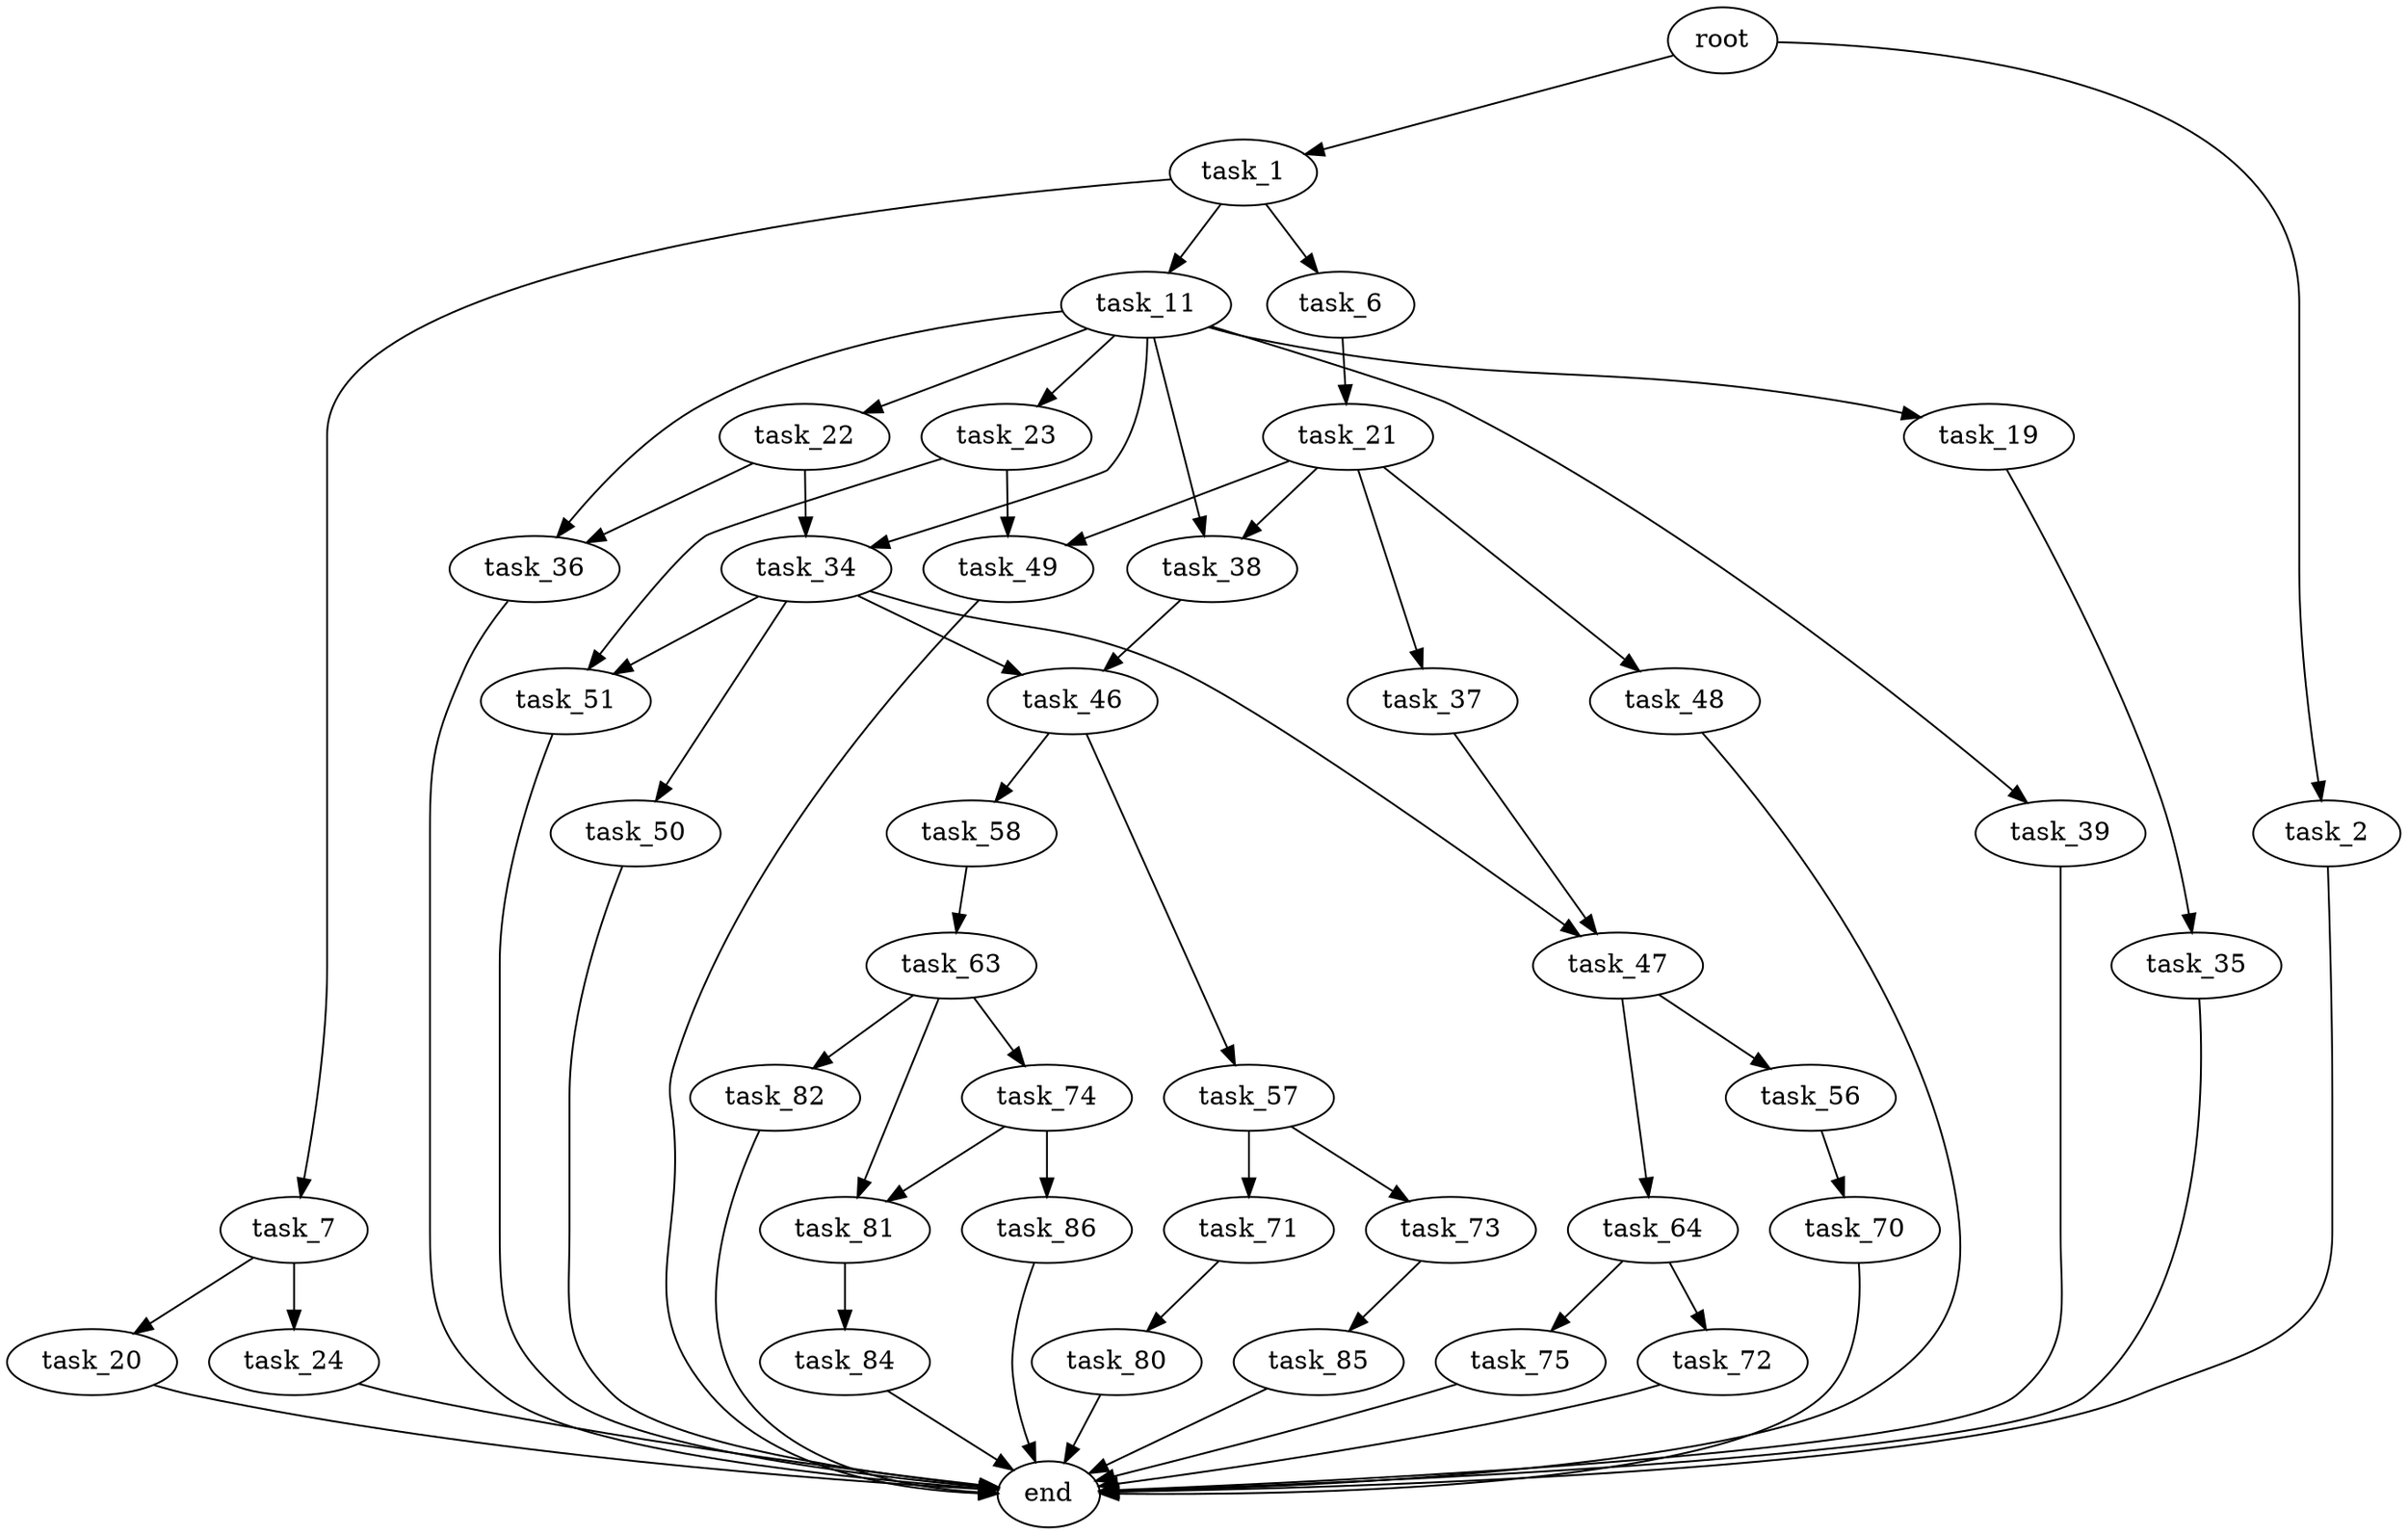 digraph G {
  root [size="0.000000"];
  task_1 [size="368293445632.000000"];
  task_2 [size="4184355031.000000"];
  task_6 [size="231928233984.000000"];
  task_7 [size="88795351023.000000"];
  task_11 [size="52636654200.000000"];
  end [size="0.000000"];
  task_21 [size="18551565274.000000"];
  task_20 [size="8574963304.000000"];
  task_24 [size="48500016960.000000"];
  task_19 [size="28991029248.000000"];
  task_22 [size="28991029248.000000"];
  task_23 [size="783887695.000000"];
  task_34 [size="549755813888.000000"];
  task_36 [size="43732366716.000000"];
  task_38 [size="277333613150.000000"];
  task_39 [size="9784326276.000000"];
  task_35 [size="12384140362.000000"];
  task_37 [size="231928233984.000000"];
  task_48 [size="1073741824000.000000"];
  task_49 [size="231928233984.000000"];
  task_51 [size="1073741824000.000000"];
  task_46 [size="1073741824000.000000"];
  task_47 [size="28991029248.000000"];
  task_50 [size="68719476736.000000"];
  task_57 [size="76196116889.000000"];
  task_58 [size="3624085578.000000"];
  task_56 [size="1173985539.000000"];
  task_64 [size="21269499906.000000"];
  task_70 [size="192183361800.000000"];
  task_71 [size="368293445632.000000"];
  task_73 [size="549755813888.000000"];
  task_63 [size="48202762295.000000"];
  task_74 [size="28991029248.000000"];
  task_81 [size="1073741824000.000000"];
  task_82 [size="282759258005.000000"];
  task_72 [size="549755813888.000000"];
  task_75 [size="231928233984.000000"];
  task_80 [size="847565210311.000000"];
  task_85 [size="345837041608.000000"];
  task_86 [size="368293445632.000000"];
  task_84 [size="2393630793.000000"];

  root -> task_1 [size="1.000000"];
  root -> task_2 [size="1.000000"];
  task_1 -> task_6 [size="411041792.000000"];
  task_1 -> task_7 [size="411041792.000000"];
  task_1 -> task_11 [size="411041792.000000"];
  task_2 -> end [size="1.000000"];
  task_6 -> task_21 [size="301989888.000000"];
  task_7 -> task_20 [size="301989888.000000"];
  task_7 -> task_24 [size="301989888.000000"];
  task_11 -> task_19 [size="75497472.000000"];
  task_11 -> task_22 [size="75497472.000000"];
  task_11 -> task_23 [size="75497472.000000"];
  task_11 -> task_34 [size="75497472.000000"];
  task_11 -> task_36 [size="75497472.000000"];
  task_11 -> task_38 [size="75497472.000000"];
  task_11 -> task_39 [size="75497472.000000"];
  task_21 -> task_37 [size="536870912.000000"];
  task_21 -> task_38 [size="536870912.000000"];
  task_21 -> task_48 [size="536870912.000000"];
  task_21 -> task_49 [size="536870912.000000"];
  task_20 -> end [size="1.000000"];
  task_24 -> end [size="1.000000"];
  task_19 -> task_35 [size="75497472.000000"];
  task_22 -> task_34 [size="75497472.000000"];
  task_22 -> task_36 [size="75497472.000000"];
  task_23 -> task_49 [size="33554432.000000"];
  task_23 -> task_51 [size="33554432.000000"];
  task_34 -> task_46 [size="536870912.000000"];
  task_34 -> task_47 [size="536870912.000000"];
  task_34 -> task_50 [size="536870912.000000"];
  task_34 -> task_51 [size="536870912.000000"];
  task_36 -> end [size="1.000000"];
  task_38 -> task_46 [size="209715200.000000"];
  task_39 -> end [size="1.000000"];
  task_35 -> end [size="1.000000"];
  task_37 -> task_47 [size="301989888.000000"];
  task_48 -> end [size="1.000000"];
  task_49 -> end [size="1.000000"];
  task_51 -> end [size="1.000000"];
  task_46 -> task_57 [size="838860800.000000"];
  task_46 -> task_58 [size="838860800.000000"];
  task_47 -> task_56 [size="75497472.000000"];
  task_47 -> task_64 [size="75497472.000000"];
  task_50 -> end [size="1.000000"];
  task_57 -> task_71 [size="209715200.000000"];
  task_57 -> task_73 [size="209715200.000000"];
  task_58 -> task_63 [size="134217728.000000"];
  task_56 -> task_70 [size="75497472.000000"];
  task_64 -> task_72 [size="536870912.000000"];
  task_64 -> task_75 [size="536870912.000000"];
  task_70 -> end [size="1.000000"];
  task_71 -> task_80 [size="411041792.000000"];
  task_73 -> task_85 [size="536870912.000000"];
  task_63 -> task_74 [size="75497472.000000"];
  task_63 -> task_81 [size="75497472.000000"];
  task_63 -> task_82 [size="75497472.000000"];
  task_74 -> task_81 [size="75497472.000000"];
  task_74 -> task_86 [size="75497472.000000"];
  task_81 -> task_84 [size="838860800.000000"];
  task_82 -> end [size="1.000000"];
  task_72 -> end [size="1.000000"];
  task_75 -> end [size="1.000000"];
  task_80 -> end [size="1.000000"];
  task_85 -> end [size="1.000000"];
  task_86 -> end [size="1.000000"];
  task_84 -> end [size="1.000000"];
}
